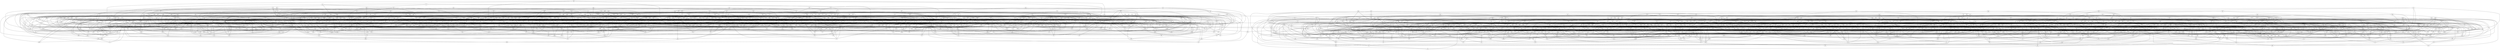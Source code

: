 graph {
dlk -- { skp }
rdx -- { xff }
dmc -- { thp }
cqx -- { vcp, xcd, zhm, zsf }
hln -- { bkg }
gks -- { mkf, gng, nfg }
zql -- { tvb, cjn }
rvh -- { pcz, svd }
ddc -- { gqm, blb }
dbl -- { knb, jjg, hdq, xxc, nxm }
gnt -- { mbq, qsr, jpm }
qpx -- { lbk, msb }
tqt -- { psn, zgx, ccl, fgr, gls, nfh }
bpx -- { rqp, tzz, dhx }
ccz -- { jmp, mpp, bxg, lvt }
hkl -- { xtx }
tts -- { rnx, cgs, tmt }
bbc -- { hrb, xkh, qbs, rqm }
npl -- { kpg, cgn, zbj }
jxc -- { djx, tkb }
hnp -- { sdn }
lmg -- { zfk }
lzh -- { bgs, tzg, scb }
ppb -- { vzk, pmp, rcf }
svt -- { xdq, ssm, lqm, xqd }
bvb -- { sfc, pjc, dmc }
rtq -- { qtr }
qjp -- { gtg, xqj, kvs }
xzd -- { tbh, zdf, hhr, gtn }
scg -- { gxv, srd, vzk }
jnn -- { ctx, tdt, ncg }
pjm -- { tln, vkv, kbq, rjt }
cpv -- { lvl, mmz, bjv }
lsl -- { pvn, bxs, zss }
tcj -- { tts, mbj, pnz, ljp }
gzm -- { ltp, gdg, jsr, ndl }
nbb -- { clv, rtq, gbq }
ncf -- { zfk, fbh }
ncc -- { cvp, vmx }
bhp -- { lhz, sfl, mtm, mqp, nbl }
hbf -- { qdc, kjq, shh }
ksf -- { cdx, tjk, pkd, cht }
lbp -- { sbs, dhx, hst }
lqr -- { spm, lnq, rks, llj }
jkl -- { xvc, vxb, rzz, fhx }
bvq -- { ckv }
dnh -- { jjq, kcp }
dhx -- { kfr }
ltr -- { pts, ltp, rjh, lqc, bvz }
jcg -- { nfj, rks }
jzz -- { qhh, bmf, vbn }
lsn -- { pjs, sxj, sfc }
lgb -- { ljf, mkq, xmc }
llb -- { zxj }
htl -- { rjp, scd, fhk, ckg, zqq }
ptk -- { hkl, slt }
rjl -- { dkg }
xxm -- { xkg, qmc }
jfq -- { vmx, pfl, sjf, phf }
lvd -- { cbn, dfd, dxf }
qmq -- { zvk }
shb -- { kjh, zhd }
rjt -- { jmq, grj, hvd }
jmv -- { dgr, kqc, bxg, tzz, ccz, qpv }
fvx -- { qpg, rbl, fkx, xjl }
knc -- { chr, dlk }
xbg -- { mms, rfn, zjd, xmq }
cht -- { hgd, qgj }
nms -- { rjh, xfp, bmf }
gsc -- { xnf, mqr, gbm }
knb -- { zsm, thm, vck }
ksj -- { txb, hml, qmt }
kjj -- { zfp, glp }
vzf -- { tqb }
sfq -- { nng, tgj, xdv }
zjd -- { crq }
ssg -- { mhg, csx, zxm, sdn }
srf -- { bzp, zpf, zhm, lks }
pts -- { tbg, rjh, hvd }
rbv -- { hfj, gsc }
vct -- { fzx, jcz }
lkd -- { blp }
jdd -- { zmf, ggl, rvh, jtv }
qgp -- { sxz, cnf, xlm, vmb }
lfl -- { qlc, xbf, kvz, fxk, spm }
xjx -- { qmz, gbq, glh, knp }
rrm -- { jfp, mvt }
rhv -- { rpt, gnl, gtd, nmt, pkf, knp }
qdb -- { lmg }
nsj -- { rrm, xdq, npg, xvc, xhl }
kbv -- { dtt }
qfl -- { mtj, mjx, tzr, fhk }
fzv -- { thc }
zkl -- { zpl, sns }
scb -- { zvz }
gsb -- { rhg }
djt -- { zjp, thf, jtv, rsx, qgr }
lrm -- { kjb }
ctc -- { znz, jgh }
bsx -- { lgk, lds, cjn, mtn }
gzp -- { pnq, sgd, bjv, blh }
bkj -- { sdj, mxz, hbp }
clr -- { ccm, zdb, qgr, sbb, zlg, tzk }
ldz -- { tkd }
lfd -- { jdq, rqp, glp, tnx, kfr }
jkt -- { rjh, ghm, knm, lgd }
xpv -- { dhx, smr }
kct -- { rpm, mkj }
lzp -- { dmx, gxl, kbv, hdt }
xpr -- { rnp }
xmb -- { fvg, jcz, clm }
mbs -- { hln, mvh }
tmk -- { llz, pnr, tbq, llt }
fbq -- { zgs, mcs }
qrr -- { dtt }
rdl -- { qxv, jrg, fbq, sgg }
vjl -- { pcj, hbd, vbr, tkd }
bjk -- { pqv, mbq, xhv, flc, ckt }
hcb -- { bdb, tsc, zxd, znl }
tkc -- { lrb, jjr, gfg }
qpm -- { pkd }
jvq -- { nvr }
xtl -- { nsm }
zhd -- { tgr }
rbl -- { xtl, nhv }
vzg -- { xcn, czz, jrb, tdb }
bjj -- { mbc, sjr }
lpz -- { blb, mbq }
ckz -- { bnc, xdv, lnq }
vnl -- { smm }
vgf -- { kjg, klh, xhl, tbg, grj }
cnc -- { jsf, kxb }
lzl -- { zvl, qmq, kcx }
rck -- { dnh, lsl, hqt }
tjk -- { nrl }
vjz -- { gqz, kht, xmh, kmb }
hhg -- { bcc, ndx, tzm }
bvt -- { gtd }
pfv -- { brr, kjd, tzr, zmp }
mrr -- { hjq, mkb, tzv, smm }
llj -- { xxm, dhk, vhb }
bsk -- { xln, fxd, sts, vjf }
gzq -- { msb }
rsj -- { hxq, dvr }
ckg -- { sbr, pcf }
drp -- { jtt, stg, ppb, mvt }
mqj -- { tqb }
rhp -- { rln, gms }
bxd -- { nrm, bgh }
dgm -- { btg, rps, qmj }
mtn -- { hnp, dls }
ttq -- { ddc, fqp }
jhr -- { xcd, pcf, msq, zxj }
qqz -- { khc, rss, lcx, pgz, vcs, zlc }
ndg -- { pqx, nvr, jgv }
lgm -- { zgm, zxj, xkz }
hzm -- { znl, kqc, skc }
jkj -- { sfc, bcc, cvv }
rhm -- { zxv, dmn, gzq, dvx }
vgv -- { lsl, cdf, smm, ttg }
crp -- { rdg, jkm }
pcz -- { psn }
gjr -- { jnn, mxm, xtl, xfv }
qxh -- { crh, tnz, ndx }
lvx -- { hvb, lzb, hsb, lqm }
pcb -- { qbj, rhj, ccm, nmm, prs }
lds -- { qdj, kfk, hjb, tch }
dkl -- { nsb, slr }
kqj -- { tkd }
nmt -- { ncj, lzk, mms }
htv -- { fvg, jgv, sts }
cbn -- { bcx }
hmj -- { ghm, hvg }
xld -- { prb, jcf, lrm, rjl }
nxm -- { bvt, xmq, znz }
gtr -- { djx, ggl, hvf, qmh }
pdd -- { zxd, plg, xbr, bzg }
msq -- { pkk }
tmc -- { zrq, ghk, qtv }
smm -- { jmq }
psd -- { qfv }
phs -- { kfs, znf, vxb, qsf }
dzt -- { kfd, rtb, nhv }
krh -- { spm, fvg, tlf, ghf, bzp }
cds -- { vxm }
qgg -- { ncm, hnd, zft, gkr }
xzx -- { nzm }
psc -- { ckg, trn, hlq, zrq }
blt -- { blv, msf }
gms -- { kjb, xln }
ftt -- { xfp }
xbc -- { bfz, dhx, znl }
nbl -- { pxn, hnp }
cck -- { mts, pnq }
tkm -- { tsc, rsx }
zfx -- { bvj, lgk }
vng -- { nsb }
ltb -- { gfg, qrr, bjv }
djs -- { xzx, sck }
sbs -- { jvl, thf, rqh, gfp, cbd }
rzh -- { bcx, mhs, csr, fkx }
tpm -- { xfh, gqj, jzz }
rmz -- { bxl, bsd, kst, xjd, qdb }
llt -- { mbc, zjd }
mmt -- { sts, sbb }
kxl -- { jlg, qsr, zrp }
zqt -- { hml, ncc, xvf, tkl, bjk, svt }
zjs -- { hdq, lrb }
ckt -- { ljg, jkl, xvl }
bkx -- { vfm, xdz }
flr -- { hpk, njp, lkd, sfn }
jrz -- { xsn, sns, rln }
xff -- { mbq }
snf -- { hck }
bxv -- { lzl, brq, qqz, pts }
qtv -- { qfv, jtb }
hgd -- { mkn, zvl }
vgb -- { mgv, xbf, zmp, txd }
mbv -- { mvr, sdj, smm }
xdv -- { stc, zjp }
rlr -- { rjh, pmg, pcj, ttg }
kcx -- { fnf, mhm, bgs }
jnh -- { lcd, hfr, hpd, zpl }
fqx -- { czf }
gbh -- { hgp, gbz, zrl, xkp }
hrd -- { mzs, jrb, gpx }
nrd -- { xcd }
fds -- { qjd, sqq, hbr, znz }
ndx -- { zfk }
zjp -- { kdn }
gbc -- { qfv }
zdb -- { pxn, dvr }
jlz -- { rnr, qft, kfr }
kdh -- { rjh, gxl, gjx, fqj }
kzh -- { rks, vkv, ldz }
thg -- { tjx, lpq }
fnm -- { jfd, vhh, nvh }
qrl -- { bsv, ntx, scb }
mtg -- { tlf }
ssp -- { xmv, hgp, jdn }
zlg -- { qgz }
bgh -- { jxc }
zbj -- { crq }
jmp -- { hrj, fhv, ptz }
tsq -- { rnh, rkr, rhn }
nvh -- { tzp, rqx, xkg }
pnz -- { xff, dmc }
kkx -- { fpr, kbn, cdl }
zjv -- { fsh, xfs, xbc, prd, xpr }
vxm -- { jcz }
ncg -- { tnx }
zqb -- { rxp, qzl, lgk }
qzp -- { rbn, bxz }
vxc -- { jfg, bvq, xkp, sbr, dhk, xdc }
xvg -- { rvc, mhg, fgr, hkp }
dzd -- { nfh }
gfg -- { xxf, qtr }
hxd -- { ckt, ctc, mzs }
rvv -- { ccl, qft, nrd }
hqz -- { gng, bfh, kct, dzt, rhp, vcb }
pnq -- { bnr, ghr }
mrg -- { rcj, fdl, ghr, njk }
gdl -- { btc, pqt, mgv, xsj }
kvt -- { rqp, glx, mmt, lng }
brq -- { ttq }
nnb -- { dxr, xfv }
spg -- { zjp, kjj, nrm, rvh }
phg -- { qhr, jrn, tpm, msl }
tdg -- { hfv, vvm, hvg, lsk, cgs }
zqn -- { mkn, bcb, ndl, pjk }
jlq -- { pfl, hhx, zzl, klh }
lhz -- { psn }
kvz -- { zdf, jzt, xxp, pgs }
zgp -- { sjk, lxf, vct, lph }
slm -- { kfk }
qzl -- { ghk }
ksd -- { tmt, dmn, pvn }
cqk -- { sqp, tsb, plk, rrk }
bkg -- { hmj, bcn }
cgs -- { qsr }
pmt -- { ldq, bxs, vxb, mbq }
gqv -- { pmc, pjs, bxl, mxs }
rtp -- { pfk, qgs, ptk }
hsn -- { dqj, gnt, gsb, gqk, jnx }
znm -- { kzh, trs, gnh, rcj, lmg }
fbv -- { gfb, ctx, vmh, shb }
lqc -- { hfv, xrt, fhn }
nkp -- { zch, pjs, sct, cvk }
xhl -- { qmq }
jjg -- { lzk, zzn }
fgb -- { ghr, rqv }
qsk -- { kch, lds, tlh }
xmr -- { kcx, blb, nms, qrr }
slz -- { rxg, sjk, pqt, mkq, dnd }
xzr -- { drp, mbj, rtq, rtx, ftt, zxv }
fhv -- { gbc, tkr, bkx }
jjj -- { bjj, rnx, qrl, dsl }
fxm -- { rsj, prd, vrx, bbg, vnk }
ldr -- { dvd, mxs, sjr, tvm, lkh }
phl -- { fsf, sfk, fvj, mqr, rcr }
slt -- { pfk }
hrj -- { bpv, skc }
xtb -- { rbq, cdx }
qkp -- { zqb, xsq, plg }
vck -- { hvd, jjq }
vnk -- { qdj }
qhl -- { jxj, glp, bcx, kvs, fld }
nng -- { fqx, jvq }
vqm -- { dlk }
vlm -- { gjg, bvt }
dvx -- { rdx, dvd }
mgj -- { dvd, nmf, ftt, nnf, zzp }
mkx -- { hvf, cdk, jds, jcz, hrj }
hpz -- { rbd, tgl }
rqz -- { hmp, ncf, gmx }
hml -- { tln, crt }
jqk -- { qjd, dvp, qfb }
htm -- { cds, ntn }
fdm -- { bgs, cjh, pfl, nrl }
qxv -- { tkb, ckg, hxq }
vbn -- { kpg, msb }
mnb -- { xpr, rxk, nvr, ljs, xxm }
dvd -- { dxc, gmx }
qzz -- { fds, qzk, mts, sjf }
qnr -- { svd }
ksc -- { zqq, xbf, rpm, gtr }
crc -- { gqp, bnc, rxz }
ktz -- { qbs, nkr, kvz, cbl }
klh -- { khc }
prg -- { gng, krs }
dvr -- { dzr }
tbq -- { mvr }
ssv -- { nsm, zgm }
ltj -- { bbg, kct, xln, mhs }
pqs -- { tqb, rxz, jkm }
grx -- { qvr, rss, dqj }
qbs -- { tqz, djx }
dsl -- { dlj, hrx, frt, bxf }
gnl -- { bcc, lxh, hhm }
frz -- { hck, bfz, kch }
zgs -- { qlc }
thp -- { bnr }
rhn -- { hvg, sbz }
bsb -- { kbn, ttc, xzc }
nnh -- { lbk, lzk, dlk }
fhz -- { hbr, mvh, xrt, sjh, mvr }
tvr -- { fsh, ptz, kdc, nnb, hst }
tvq -- { bdb }
mmz -- { tvd, lrb, tjk }
xbk -- { sjr }
cgk -- { kxs, jcf, hjb }
gxz -- { nng, rqh, qhj }
cqv -- { pqv, czd, xsp, vkp }
dgn -- { bqz, lmg, rnx, dnh }
xsp -- { pdb }
crh -- { lsk }
trg -- { gmg, zmf, dvr, rsq }
gpk -- { qpm }
xcx -- { kgk, sdn }
rzz -- { vng, rlr }
dvp -- { jsf }
xxc -- { cst, gnv }
gmd -- { sdj, vth, bbb, xbk }
ghk -- { dxr }
xfp -- { zjs }
xtx -- { gkk }
blv -- { bvt, gzq }
tbh -- { mfr, tkb, fjr, ksx }
mfv -- { sbz, krf, ppb, gdg }
rxk -- { pcz, trn, zjl, xkz }
kjq -- { xjl, kpp, thc }
cqs -- { xrg, ljp, hpk, xkl, tnz }
kfl -- { bgh, thg, hpd, hst }
tsp -- { dqp, nsj, khx, glh }
bmr -- { jqt, fqp, ksd, cvk, lrb, hrd, gnl, xvx }
xfv -- { bbl, pqx }
jtp -- { zlv, lhz, tqz, xmb }
rlh -- { dtt, rpc, tkc, chr }
bnh -- { kjg }
thl -- { crs, hsb, frt, kbv }
gtg -- { xzc, lsg, zxm }
vvh -- { pgs, vcp, fpr, plg }
dfh -- { fbh, cfq, gxv, bcp }
plg -- { zdf, psn }
ssn -- { rvc, fpr, ksv }
lfn -- { qts, rxg, rxj, jct }
mkr -- { nrj }
bjq -- { vxm, qft }
dmx -- { pmp, mzs, cdf }
fvf -- { gpp, xcn, gkk, zxb, mxz }
blh -- { jrb, xvc, xfp }
stg -- { cnc, jkf, rpt }
qjb -- { rbq, bnr }
pnx -- { bzp, rqm }
sfh -- { rvc, tzz, vlh }
zqq -- { jxj, bxz }
qxf -- { qqc, cqz, qlg, dgt }
qct -- { dls, rqx, vps, rsx, qnr, zxd, lgk }
dgr -- { zft, rfc, zjf }
nrm -- { nsm }
fpr -- { gqm, zcq }
fxk -- { zxj }
rrz -- { skp, tbg, zvl, sml }
sgz -- { dfd, gbm, hck }
prs -- { bbg, zqb }
tfc -- { qpm }
kht -- { qsr }
sjh -- { skp }
xnx -- { xln, sxb, tql, kpp, mxm, xbr }
vcr -- { tmt, pmc, ldc, znf }
pkf -- { tbg }
bsd -- { vqm, kst, hhn, zfk }
dvv -- { cnj, fsh, nrm, xzc, qzp }
vzm -- { lpz, tgl, scb, crt }
gqz -- { ksj, sdj }
mbl -- { kkp, pjk }
gbq -- { kdk, hmp }
hqx -- { nrj, fvj, rxh, krs }
pdv -- { jsf, jgh }
sxb -- { rtb }
cdk -- { tvq, qnr }
nfc -- { bjj, jrn, fdl }
khx -- { txb, xsp }
mxk -- { zqc, gjf, kbv, gjx }
xqz -- { svx, tnx, kzz, xsq }
kcf -- { hmp, gkq, mbs, vqm }
dzr -- { clm, xdz }
bnc -- { xsn }
kdn -- { kqh }
dkg -- { ncg, zgd, xln }
xbn -- { zss, rbb, clv, gmx, ncf }
qls -- { knp, ngx, dvx, dbm, msm, pdv }
zcq -- { zmf, jfd }
xkl -- { pkf, qsf }
vrs -- { zfx, sfl, hrj }
kdc -- { rnp, zgd, nzm }
brb -- { bvj }
ljf -- { lnq, nvh, zlg }
gfv -- { crp, tvb, kgd, xjl, bvq }
bpp -- { gsc }
lsp -- { mbr, lzb, blt, ldz }
mfr -- { rnr, vlk }
vhh -- { vhb, bdt, lfd }
vlc -- { rxg, vjq, qbk, zgd }
fpl -- { xfp, tlj, hkl }
bsq -- { hdt, njk, gnn, rzr }
xqm -- { qqf, vdd, zdz, dgp }
nfz -- { bnh, hdt, mbs, rss }
dbs -- { jfp, tkd }
nrb -- { ndx, kvk, rzg, sbz }
gfb -- { mtj, pdr }
fbr -- { ccq, qsr, zzn, dvp }
rss -- { zlc }
rps -- { dfd, vjf, mpq, rdg }
xkp -- { trd, bpx }
crt -- { gpk }
mpk -- { bkv, ssv, vmb }
ngx -- { rpc, qpm }
bzs -- { qfb, flg, gch }
msl -- { vqn, jqt, jdf }
hvf -- { pxn }
kll -- { cmt, kqj, pqv }
rhk -- { hbp, jtm, vzk }
fsl -- { dlj, drt, jtt, sqp }
mgv -- { rks, tlf, xzc }
shs -- { jct }
cmt -- { jpm }
xbd -- { ksv, htv, zsp, pdr, shq, shh }
kss -- { glp }
ldq -- { zlb, tsq, rkr, rnh }
xfr -- { gzq, blr, sdj, qmt }
sbz -- { ncj }
rdk -- { fzl, nfx, pmp, bzz }
hmd -- { fvg, ljz, gtn, zmf }
pjk -- { sxj }
tnz -- { qpx }
kqp -- { lsk, dqp, gxl, zbb }
nmq -- { nng }
bxf -- { zss, mxz }
dmn -- { msm }
mqr -- { xnf }
xst -- { vqc, fgr, cpf, qdc }
tjx -- { bqj }
khl -- { xxp }
tgx -- { lsl, rbd, xfp, frx }
vxl -- { hhk, ntn, kjb, jhj }
rcf -- { jgr, zth }
kpl -- { zpf, bxd, rjl, bpv, jcg, slm }
zdf -- { lqx, hxq }
mzg -- { vnl }
qbj -- { fxk, rtb }
gxl -- { hln, ghm }
mhm -- { vcg, bcc, nnh }
bmf -- { ccf }
rrk -- { mqv }
hsb -- { kht, qsf, xmh }
bts -- { gjf, xxc, rht, rzr }
kbs -- { rhd, tvb, lxf, rlz }
xds -- { nqs, mbr, lqm, qdb }
fvj -- { kqh, vjf }
znl -- { kdp }
sml -- { pns }
qdj -- { rlz }
cst -- { hfv, qvr }
skl -- { sck, hgj }
bkv -- { zvq, hvf }
ndj -- { zjf, rjp, fxl }
jvl -- { rvc, hgj, rdg }
vcd -- { pfk, flc }
gmg -- { nsm, bnq, kjd }
nmv -- { pnx, bjq, rqp, vjf }
hhk -- { rfc, qqc }
qqg -- { vqq, qzk, rbf, bmf }
rbg -- { sxz }
gxj -- { kqh, lpq }
xqj -- { hjb }
rtx -- { blp, xmq, vth }
qjk -- { mkr, kss, rbg, mhq }
kjh -- { rvc, jtv }
crn -- { qqr }
tvm -- { zbj }
rxc -- { cmt, fnd, qvr, phg }
cjv -- { rhg, qsf }
ggl -- { tzp }
sfl -- { jtb }
tlh -- { zql, rjp, fkx }
nlf -- { lsg, nbl, rjp, gdh }
phr -- { kqf, ljg, mbc }
jmx -- { cfl, bnh, gnn, gpk, trs }
rdr -- { trs, pmc }
zrq -- { bps, kxs }
qbk -- { ncg, cgk }
sll -- { zft }
tzs -- { mkn, srv }
gjf -- { sqv, vkv }
zqc -- { cfl, vxd }
plk -- { gdg }
ctx -- { kch, tzp }
rln -- { hxq }
pmg -- { vxd }
prk -- { nqs, mkn, dlk }
nbq -- { nzm, jrz, zjl, bfc }
lqq -- { npl, hrx, tzm, hgn }
jzh -- { qlg }
qpg -- { trd, shq, nps }
vcs -- { vzk }
tdb -- { rdx, pvn, bcp, fdt, rkr }
zlc -- { lxh, kqf }
frj -- { fdt, pdn, pns }
dbg -- { sxk, nhv }
fzp -- { jtt, qgs, rck, trs }
pcf -- { qmj, fxl }
tnr -- { lhz, skl, lpq, xmv, zrl }
pkk -- { jvq }
fbc -- { jfp, kxl, phf }
npj -- { bbl, kjd, ntn }
nmf -- { tlj, bmm, vmx }
cjt -- { jkm, fmv, vjm, qzl }
bnz -- { zkl, tgj, cqz, xjt }
txb -- { vqn }
lvl -- { jkf }
bzg -- { lgk, jcf }
sgl -- { glp, cbl, jtv }
ksg -- { ccm, kdn, csr, xzn }
ksx -- { nfj }
bfc -- { bkx, ghf, llb, ttj }
vgj -- { mbl, jkj, ptk, kpd }
xsj -- { krs, vzf, pgm }
lxf -- { tgj, qbj }
sqq -- { lxh, sfn, pcj }
vqq -- { cck, jvz, fnd }
pdr -- { dzd }
hlx -- { hpz, hvd, ltp, cvk }
zmp -- { jfd }
xjl -- { mtn }
vrh -- { klx, zjp, dxr, nzm, qqp }
gsn -- { ghf, qbs, qhj }
hjq -- { ldz, gkq, sjr }
vcp -- { bdb }
nmk -- { kss, qqc, sfl, lls }
qjd -- { qvr }
ldc -- { nfx }
qmh -- { ptz }
hlf -- { vng, npt, nfx, sjf, zgz }
lgs -- { dlj, pmh, bqz, sqv }
sgd -- { jtt, qkk, hgq, lbk }
cdx -- { pmp }
drz -- { kjd, mpg, lfd }
ztl -- { tsq, khc, sfc, bvt }
kqc -- { pgm }
mjx -- { jzt, fvj, nvh }
sbm -- { shs, gsn, qfl, tmc }
zjz -- { rhd, qlc, sfh }
rbn -- { pph }
jrg -- { bbl, jtb, xsq }
hpd -- { xdz }
mhl -- { gsb, hqt, cvp }
ljz -- { sts }
gzl -- { sjh, hdq }
ccm -- { kxs }
zsm -- { sjf, mbc, glr }
pvk -- { mpk, cdh, dfm, hbb }
bsv -- { txb, gnz }
jdq -- { bvq, ksv }
crs -- { ttl, cvv, kbq }
csr -- { sck, tlh, rvv }
rnp -- { msq }
gbz -- { gxj }
gkk -- { hgd }
fhn -- { tfc, mvt, ldz }
ghn -- { vmx, xfh }
zpf -- { xfv }
khb -- { xtl, frz }
hqr -- { ghm, qjb, ztz }
qvr -- { pdv }
txc -- { zbj, blp }
dlj -- { pdb }
stc -- { brb, mtj, rtb }
pjc -- { hgn }
jms -- { ckg, tgr, hnp, tjx }
nbp -- { jzt, sgg, kfd, nmq, hzm }
jjv -- { lfp, gdg, tsb }
gch -- { pjk, nfx }
fvg -- { skl }
qpv -- { rvh, sfk, fbd }
gqm -- { ncm, nsm }
vpc -- { xxp, jxc }
vkp -- { qcn, cnc }
dnd -- { ttc, bpx, dzd }
fdl -- { crn, bsh }
jfc -- { pdv, zxb, xgp, bzz }
fnc -- { zkl, dbg, hkp, sgz }
ddz -- { rcr, fjr, qkp, tzr }
jfd -- { dls, thc }
gsl -- { kzp, tfc, mzg, kpg }
rpt -- { zrp }
zpv -- { mvj, hdz, vcs, lfp, glr }
vpv -- { qqc, qlg, zlv }
llz -- { gpx, lgd, zth }
rzr -- { xrg, blt, tjk }
nvx -- { snf, pgm }
vsl -- { njp, mbv, ztz, fbh }
tgl -- { fbh }
kst -- { kmb, lfp, crt }
jrj -- { gfp, djs, ljs, lpd }
gtv -- { bzg, shs, mtg, zxd, zjz }
tzr -- { jfg }
vnm -- { lqr, rhp, gxz }
bgt -- { pmh }
srv -- { pkf }
bps -- { bnc, bgh }
csk -- { mzs, rbf, tkd }
mjr -- { qjp, zgm, qqp, pgj, fld }
hgn -- { thp, lvl, slr }
xvq -- { pmh, tzg, bvz, rch }
smr -- { zgm }
qhj -- { llb, psd }
fzj -- { qft, lcd, bpp, ndj }
fqn -- { zxv, xtx, frj, jmq, zdk }
qtr -- { pmh }
lfp -- { cjh }
xls -- { bmd, jqs }
jvz -- { vbn, tvd, dbm, ngx }
qzd -- { pdr, pkk, ckz, zmp }
tvn -- { shs, svx, dfm, sbb }
btc -- { rbv, gfb, tgr }
fdt -- { plk, drm }
mqp -- { pkk, mqj }
kfk -- { kjj }
lqm -- { bgt }
ccf -- { kfs, hhn, bnh, pjc }
dhk -- { gdh, zgd }
vrr -- { rfc, mpp }
sfk -- { xcd, mkr }
nmm -- { rzs, fxl }
dpn -- { njp, xxf, rck, tsb }
fks -- { nbl, mgv, jdq, rsj }
flc -- { dnh }
znf -- { phf, zrp, mhl, txc }
jdn -- { jfd, tqb }
cvk -- { mhl }
bvj -- { lks }
bbg -- { kzz, qzl }
hrr -- { nbb, hxd, xxf, mnx, jjg }
dfk -- { cpv, rzg, cfl, ttl }
mvj -- { rzg, vcd, lsk }
bzp -- { ksv }
rdq -- { lcd, vxm }
pbp -- { zdk, rdr, klh, kbq }
krt -- { bjq, gbm, rln, bxg }
ccb -- { sjf, rhz, pnr, pdn }
bgs -- { rlr }
tcf -- { bdb, zgm, psd, pph }
vqc -- { ktp, tzz, vcb }
glx -- { zhd, gdh, tsc }
hbp -- { cvv, ksj }
tvl -- { rdx, xvl, jmx, qcm }
gsg -- { sfn, czz, gpp, crs }
lkh -- { vmx, pjc, jsr }
jjr -- { qxh, krf, kbq }
hbb -- { rxh, cds, mkf }
sxz -- { thc }
mrj -- { mhq, rbl, xkg, xld }
fzx -- { nrd, xkp, kdp }
bpv -- { kfr }
stb -- { hhm, gpk }
cdf -- { gjg }
cgn -- { xcn, ttl, rhg }
hmp -- { rht }
kft -- { cvv, khx, kpd, rhk, llt }
pvn -- { jsr }
plj -- { lbp, nrj, gks, nfh }
zdx -- { xsq, vlh, qdc, prg }
rzg -- { bzz }
hsk -- { nrf }
vth -- { jgr }
cqf -- { mhq, pph, vnk }
kdk -- { ncj }
nht -- { tzk, kss, bpx, rsq }
hnx -- { bfz, gbh, gbc, sxb }
xjd -- { vcg, zvl, tlj }
fnf -- { vkv, kjg, tln }
tzc -- { hgz, mtn, tch, bxg, vrr }
ttz -- { njp, nqs, mvr }
rqx -- { tqb }
hvs -- { glr, rzz, mqv, hdq }
gjx -- { bpt }
ddb -- { jkb, qfv, lpq, scd }
xkh -- { zfx, qtv }
jdf -- { chr, qcn, gxl, ftt }
qhn -- { zzl, gdg, zxb, scg, krf }
fqj -- { thp, grj, dbm }
qnv -- { mvh, rpt, hrd }
bfh -- { vcp, bvj, nfg }
blb -- { crq }
jkb -- { cbd, sxz }
fzl -- { rch, jsr, kmb }
mpg -- { pcf, jzt, mqp }
gpp -- { dbm, bmm }
ghf -- { kkx, rqx }
vcm -- { gft, snf, zgs }
czz -- { zvz, xxf }
zbz -- { xgp, xjd, brq, zvk }
kml -- { ghr, vqn }
cvs -- { plk, qgs, xrg, pmp }
fqd -- { sxk, fmv, nfh }
klx -- { cjn }
xmc -- { kfd, cmx }
zfp -- { qtv, qdc, qfv }
tgj -- { ckv }
mkj -- { kfk, zmp, vcp }
shh -- { qlg, zhb }
skz -- { vmh, lhz, tvb }
dqp -- { knm, rtq, xbk }
tgn -- { vnl, hbd, zvz }
zjl -- { dhk, vgz, lcd }
btg -- { zdf, ndg, shq }
dzb -- { npg, hbd, pnz, zbz }
pdn -- { hvg, kxb, pkd }
jnx -- { hqr, nfc, txb, bkg }
mkf -- { pcz, pgs, smr }
vrq -- { jfq, lrq, ldc, fvh }
xnf -- { trd }
jns -- { mpp, zsp, bbt, vcp }
xbr -- { zkl, rjl }
bjv -- { drm }
sjr -- { mqv }
njk -- { ljg, kml }
qbz -- { nmm, qbj, rxh, jtv }
jsh -- { bcp, hmj, xff, jtt }
hxz -- { bqz, xxf, blv, rhz }
xln -- { vlk }
xvx -- { fpl, ljp, ldk }
pfk -- { zst }
sqp -- { mkb, sqv }
bxl -- { jkf, xdq }
kcp -- { chr }
jqr -- { flg, rkr }
vgz -- { bpv, jhj }
rxj -- { cjn }
gqk -- { qgs, dbs, vcd }
kkl -- { kzp, dlk }
dtq -- { cdk, xzx, ckg, klx }
bbt -- { zsf, dxr }
tqz -- { nnb, vfm }
gsk -- { khx, hvb, bsh }
qcn -- { hhm, qfb }
xlm -- { fbv, lpd, jxc }
kmb -- { tzs }
xxf -- { rfn }
vkl -- { ddc, jvz, mnj, qgj }
zxn -- { bpb, dls, vlh }
zhb -- { rnr, fkx, ssv }
ldk -- { crn, zrp, fnd }
tpc -- { zql, zdb, rbv }
kls -- { bjv, gzl, qcm, fdt }
grp -- { zvq, gft, brb }
gxp -- { crh, tgl, jpm, msf, flg }
vmq -- { fpr, klx, jds, sll, jcg, prg }
cpr -- { hzm, rdq, nfj }
smc -- { tzr, xmb, rdg, ssn }
szk -- { vjf, tkr }
hvb -- { zgz }
lph -- { nvx, czf }
rnx -- { sdj }
jgd -- { mkb, hln, phf, cjv }
xdf -- { rxk, nxj, tkr, thg }
bmt -- { tkb, vxl, djs, mtm, kcn }
zdk -- { tnz, hdq }
zbl -- { gng, qtn, jzh, stc }
zsj -- { kpp, gdh, crc, png }
rqk -- { gfb, lks, hsk, dzr }
rht -- { kqf }
fbd -- { nrd, ghk, lls }
vdm -- { smc, zhm, rxj, tpc }
gpx -- { cvp }
tsc -- { vfm }
sxk -- { cds }
xrt -- { zzp, qdb }
cpf -- { sfl, mpp }
krf -- { zth }
jlg -- { pfl }
fvh -- { jgr, lkd, czd }
pkl -- { pgs, gbc, vpc }
frt -- { lzk, vnl }
fhk -- { mcs, rks }
cnf -- { lqx, jcf }
pnn -- { tqf, vps, tvq }
kkp -- { tvm, knm }
rnh -- { qgj }
hkn -- { knc, gtd, lgd }
tvd -- { slr, hbd }
npt -- { ghn, jgr }
rcr -- { krs, csr }
cjh -- { kfs, tbg }
hhx -- { ssm, pjk, ztz, tvt }
hmf -- { tzk }
zhm -- { xqj, psd }
fbh -- { zth }
vch -- { ftt, qvh, rhn, crh }
rxg -- { rbn, mtm, fzv }
gxv -- { hsb, mvt, bnr }
sbr -- { hfr, zsf }
dvh -- { sxz, bsk, cdh }
hrb -- { qjp, bsb, ksx }
bxs -- { gjg, gzl }
bcx -- { rqm }
bzn -- { gtv, ccm, rln, smr }
qqc -- { qft }
rzp -- { xff, cck, ltb }
qqp -- { tzp, gbz }
xfs -- { jkm, tzk, cpf }
xkz -- { xpv, png }
dxk -- { bqz, ttg, zqc, gtd, dbs }
vxb -- { cst, jrb }
rfk -- { kcn, nmq, qtn, vhb }
vvm -- { cmt, gsb, kst }
ljg -- { bjv, kvk, thp }
dcn -- { pjs, vth, gpq }
ccd -- { kdn, vrs, ggl, mmt }
cfl -- { qmt }
hhr -- { nfg, qlg, psd }
qzk -- { xvc, bgt }
qqf -- { xpv, zjp, lpd }
hxm -- { hlf, tgn, qhh, ghr }
nss -- { sgd, fqq, rqz }
dfd -- { jxh }
bzz -- { nqs }
ptz -- { djx, gbm }
kbn -- { qft, tzp, fsh }
msf -- { glh, dxc, pkd }
xjt -- { lsg, vhb }
svx -- { fsf, pkk }
hpc -- { bdf, shq }
hnd -- { jfg, thf, dgt }
rlj -- { qmq, rcj, bpt, vqn, rbq, vlm }
tmt -- { tbq, dvp }
kzp -- { qfb, rrm, bzz }
gnh -- { jqt }
gls -- { dxr, kfd, gbm }
qcm -- { rzp, kcp, cht }
sbb -- { gtn }
cbd -- { zpf, ckv }
jpt -- { ckv, nxj, pnn, gjr }
thm -- { zjd, msm, jkf }
tqf -- { gbz, qhd, vzf, tlf }
vts -- { rhd, mtg, png, tnx }
gqp -- { jlz, mtg, mqj, bmb }
dfm -- { bxz, slm, bgh }
nrj -- { vnk, sns }
knp -- { gmx }
frx -- { pkf, mvh, rnx }
xqd -- { bmm, qhh }
mxs -- { fpl, cdx }
rxp -- { cmx }
pkb -- { ssm, zsm, kxb, rbd }
pgj -- { gxj, ssp, zdf }
vhv -- { cqz, rdq, vcm, pcz }
xms -- { qzk, cdx, mzg, tfc }
vjq -- { sns, pqt, ntn }
lpd -- { hgj }
qmz -- { cvp, ssm, kml, bcn }
brj -- { gsl, rtp, bzs, mnx }
rpm -- { hpc, pqx }
kch -- { pxn }
zdz -- { mhs, lgb, xqj }
hrx -- { txb, pqv }
lcx -- { vlm, vxd, txc, lzh }
msm -- { zzp, qhh }
sgh -- { tkm, gft, vpc, jqs }
fsf -- { vhh, vdd }
nkr -- { mhq, zqq, xsn }
bmb -- { fqx, rqh, png }
ckv -- { vfm }
hkp -- { hss, scd }
hpm -- { ppb, rrk, xhl, vcr }
hpk -- { gnl, dlk }
jfg -- { sxk, ccl }
mzs -- { bsh }
mbr -- { fvf, xvl }
mnq -- { ttj, bmd, mhs, kjb }
vjm -- { bzp, kfr }
qlx -- { rsx, grp, xsn }
dxv -- { jkf, tzs, cnh, xbg }
bbb -- { hkl, mms, rpc }
tzv -- { stb, sml, gjg }
tvh -- { jxh, sll, vlk, jvq, bmd }
mbj -- { hbr, gxl, zvz }
xmh -- { drm, jpm }
rbf -- { kvk, rnx }
kvs -- { dgm }
ddj -- { mmt, qhd, nxb, crp }
rzs -- { bqj }
jlr -- { ghn, gkk, prk, kkl }
kpd -- { qqr, srv }
gpf -- { xxf, lsn, tkd }
kcn -- { kqh }
clm -- { psd }
lzq -- { ccq, bkg, bxf, tmk }
cnh -- { jfp, ptk, kvk }
zft -- { ncm, jtb }
qrn -- { qqb, ffh, sfq, rbv }
jtm -- { pns, vcs, kzh, qtr }
cqm -- { prd, jdn, lnq, xcx }
dlr -- { nfg, vjf, qqp, rnr }
xbf -- { hbf, drz }
zzl -- { kpg, jqr, bsv }
tvt -- { dvd }
fkx -- { gbc }
rqv -- { xhv, jsf, xgp, nsb }
hlm -- { cqf, vgz, zvq, hpd }
nnl -- { tvm, xgm, qgj, rcj }
ldn -- { tjk, gzm, mbr, rnh }
jds -- { bxd, zft }
dgt -- { tnz, htm }
fnt -- { qqc, hhk, zft, pfv }
rfc -- { nvr }
zvk -- { bnr }
qts -- { thf, prs, jzh }
jct -- { szk, gqm }
xtq -- { sgl, bsk, qbk, hfj }
pdb -- { rnx, zvz }
mxm -- { vpc, cbn }
rxr -- { xfv, skc, vlh, xbr }
pgz -- { dvd, dvb }
rdt -- { xxf, stb, fhx, qmz, vng }
lzm -- { kpp, rxp, svd, spm, qlx, hjb }
bmm -- { pcj }
gkq -- { gnl, crq }
zlv -- { kqh, vmh, ljz }
sct -- { srv, drm, gmd }
nxn -- { dqj, blp, zbb, gqk, mvh, vzg, jqk }
bbd -- { hlf, kdk, nms, gpx }
jqt -- { nqs }
nqt -- { ljp, fbc, dtt, hdt }
rbb -- { ndx, kqj, tbq }
gpm -- { cbl, vmn, lsg, kjh, jqp }
cdr -- { fbq, qnn, nfg, crc }
chm -- { qzp, xcl, jrj, jns }
mtm -- { svd }
zbb -- { pmc, blr }
cnv -- { flg, nkp, vbn, hqt }
fjr -- { pnx, hlq, sll }
rhz -- { rnh, xcn }
csz -- { fdt, qnv, phr, jkf }
kzz -- { hck }
vlh -- { vmn }
fxd -- { hmf, gkr, gtn }
zqk -- { jkb, mcs, qgz, ksx }
bvz -- { sjh, fdm }
svd -- { rlz }
zzn -- { hmp, flc }
xdq -- { zzn }
rhs -- { sct, xhv, cgs, kjg }
npg -- { pmg, slr, jjv }
rbd -- { qjd }
xfh -- { rpc }
bbl -- { zpl }
tql -- { slm, zpl, kxs }
rpc -- { bgt }
rxs -- { rxp, khb, fqd, lph, pgs }
xnd -- { xtb, hgd, gsk, zth }
vmn -- { hfj, skz }
mvh -- { dkl }
nrp -- { rxj, nrf, xkh, bmd }
brr -- { qmc, nps, mpq }
hlq -- { frz, hmf }
kgd -- { khl }
bcb -- { gnh, xrg, pnr, mqv, hvb, flr, jqr }
fxn -- { mhm, qrr, dqp, cnv }
gqj -- { knm, kpg, ncc, cvv }
lrq -- { xtx, fbh, njp, dmn }
zst -- { tln }
ljs -- { rlz }
czd -- { lvl, jjq }
vqx -- { bjv, hpz, bkj, qpx }
smj -- { brq, sfn, vkv, xsp, zjs }
mpq -- { rtb }
dkx -- { vkp, xxf, knc, kdk }
tzm -- { lgd, cdf, bcn }
rhj -- { khl, qhl, vrx }
drt -- { nsb, lbk, qxh }
btk -- { tbg, krf, hsb, rbd }
xgm -- { ttz, txc, dvx, vkp }
zlb -- { jlg, qtr, zvk }
ttj -- { zcq, rnp, vjm }
pqt -- { fqx }
qgr -- { scd }
sgg -- { khl, txd, sbr }
ntx -- { mbq, zst, ttg }
qgz -- { rqh, rjl }
grj -- { tfc }
lbs -- { szk, dvh, nsm, vrr }
kgk -- { zhd, vnk, vmb, ttc }
rfn -- { fnd, skp }
cdh -- { xls, ljz, htm }
tsb -- { qjb, ldz, ttq }
hfr -- { xmc, qmc, mpq }
lng -- { txd, xpr, khb }
qkk -- { crq, srd, gnh }
pvl -- { nrf, qlg, csx, fkx }
kqf -- { zxb }
clv -- { nsb, phf }
blr -- { kjg, ctc }
tnp -- { lzk, bsh, txb, ldn }
gnn -- { qqr, xvl, dxc }
gkg -- { pgz, nrl, gpf, hhg, glh }
mnx -- { grx, sqv }
qdc -- { kdp }
mcs -- { jcz }
hdt -- { zss, czd, kht }
gzk -- { kdp, dxf, jrz, mtm }
mdr -- { xcx, xzx, dzd, nrf, vcb }
rkf -- { zzp, hfv, mkb, kkl }
njd -- { lkd, sqv }
vmh -- { xdz }
qqr -- { xkl }
zgx -- { dxr, bqj }
dvb -- { xgp, bcc, bjv }
nrf -- { jcf }
mkq -- { qmj }
bxg -- { tnx, tkr }
rzx -- { fdt, gnv, dsl, hbr }
jrn -- { tvt }
jbk -- { fsf, czf, rbv }
zrl -- { nps, pcf, hfj }
ncm -- { snf }
jgh -- { qsf, zth }
gnz -- { qgs, ghr, kkp }
cjd -- { tjx, pph, qmc, prb, cbn, lks }
mnj -- { jmq, crn, tmt }
ssm -- { sxj }
zch -- { tzg, bsv, ttl }
lvt -- { rzs, brb, snf }
tzg -- { rch }
prb -- { pgm, vdd }
hst -- { lqx, gkr }
cmp -- { rxh, mkq, mqr, jzh, llb }
zgz -- { zst, qvh }
gnv -- { pnr, njd, mzg, fhn }
zxj -- { gms }
msb -- { bgt }
sfc -- { cvp }
hhn -- { tlj, thp }
bpb -- { sfl, qmh, bpp }
lgx -- { dlj, bjk, tnz, slt }
rvc -- { qmj, sck }
qpq -- { kqj, gnn, knc, ldc, cfq, nss }
htb -- { bpp, hsk, szk }
fqp -- { vqm, crh }
jxh -- { xxp, bbl }
sqv -- { jjq }
cpx -- { vqx, pmg, bvb, pmc }
vbr -- { sml, rht, vlm, xfh }
rsq -- { jdq, bps, gkr }
qhr -- { bvt, gqz, tzm }
nnf -- { kcp, fgb, xhv }
xrv -- { qgr, fjr, jgv, kjb, jbk }
shq -- { qlc }
hss -- { zgs, bfz }
psf -- { vxd, vqq, rbq, pcj }
xcl -- { kch, zxn, vnm }
fmv -- { zpl, sxb }
dpz -- { txd, vcb, ssg, hgj }
fqq -- { rdr, vck, cjv, nsj, mts, xqd, hqt }
nhk -- { rqh, bxz, kvs, ccd }
rhg -- { tbg }
vps -- { bvj }
gft -- { jqs, lrm }
nxb -- { zgx, zdb, jhj }
tgr -- { msq }
gpq -- { tvt, slt, bnh, gjx }
czs -- { fzv, bqj, glx, dgp }
ffh -- { rbg, nps, czf, nrm }
jpm -- { kkp, mbl }
hhq -- { csk, llz, pmc, bpt, mxz, dkl }
nxj -- { pqx }
zsp -- { bbt, kzz, hsk }
lsg -- { sdn, jgv }
cdl -- { smr, zjf, npj }
bdt -- { bdf, rxz }
png -- { hss }
srd -- { hkn, ncj, xbk }
jtv -- { nsm }
tdk -- { vlk, ttc, qhj, qmh, ncg }
xht -- { smj, fbh, sxj, rrk }
jqp -- { rbg, qft, bpp }
svc -- { fzv, nhv, bfz, fkx }
dxf -- { xnf, tzk, sns }
rhd -- { lrm, qnr }
dss -- { lvx, mms, xxc, zqc }
lls -- { fxk, jxj }
bcp -- { hdz }
mbm -- { shh, pqs, vmn, jct }
tch -- { cpr, zlg }
cbl -- { vmb, kqc, vpv }
vcg -- { tln, gch }
cnj -- { ccd, kch, bxg, sjk, skc, mqj }
xvf -- { xmq, khc, tjk }
qdg -- { mkr, xjt, xls, cmx, mfr, rbl }
xdc -- { dbg, jnh, vzf, fgr }
thf -- { gxz, krs }
mtj -- { nxj }
ndl -- { dmc, npt }
cqz -- { nrd, kdp }
ccq -- { xbk, hmp }
tdt -- { zql, mhs, ptz }
trn -- { kss, zsf }
bvs -- { zxv, txc, xtb, lpz }
ktp -- { fnm, jxj, tvq, mhg, lqx }
hgq -- { vcg, mts, ztz }
qsl -- { jrn, nnf, znz, cmt }
xkg -- { prd }
fhx -- { rch, prk, bpt, bcn }
xmv -- { ljs, nmq }
qhd -- { xfv, trd, ccl }
bdf -- { jqs, ckv, bfz }
dgp -- { vrx, rqm }
nfj -- { ksv }
cfq -- { fgb, qmt }
dqj -- { vxd, lxh }
xzn -- { pkl, bkv, mtg }
qqb -- { shb, bxz, plg }
hhm -- { pns }
xxk -- { psc, kgd, nkr, lgm, thf }
hgp -- { nvx, tzp }
hdz -- { kpg, zrp }
pgs -- { rxz }
zxv -- { kfs, njd }
qnn -- { htb, cnf, kgd }
kxb -- { jlg }
csx -- { tdk, psd, nng }
gfp -- { rzs, bdt }
nvk -- { vps, cmx, fbd, btg, tkm }
bnq -- { vjf, zft, qdj }
lzb -- { czz, rcf }
sgt -- { fzl, pmt, srd, dcn, zsm }
ttc -- { vdd }
nrl -- { qgs }
tkl -- { kll, glr, rrk }
fld -- { rjp, zvq }
mhg -- { hpc }
hgz -- { kcn, qsk, vrx }
jhj -- { hmf }
qtn -- { clm, ksv }
qvh -- { ltp, dxc }
zgd -- { rbn }
zxm -- { lvd, zjf, vct, fxl, sjk }
}